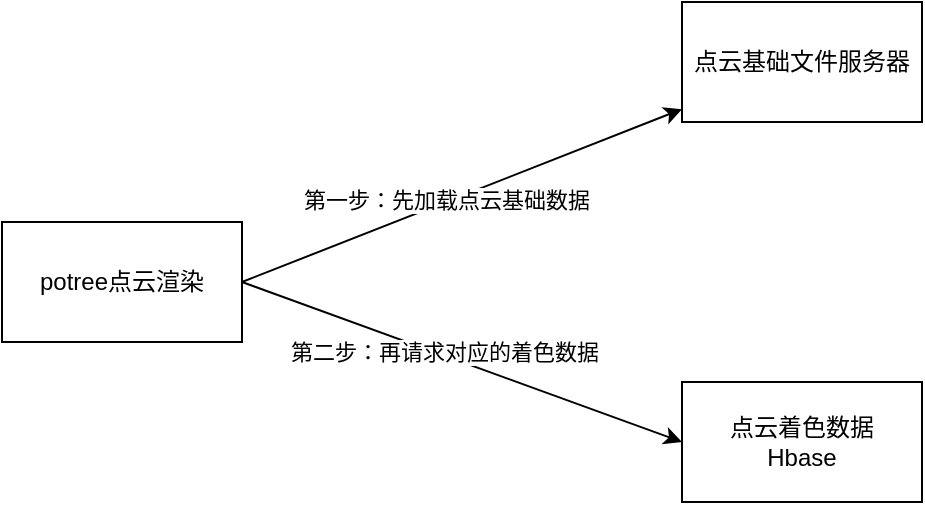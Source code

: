 <mxfile version="21.3.3" type="github">
  <diagram name="第 1 页" id="F1Z5Uu-Zv3KGeX4mfjju">
    <mxGraphModel dx="1434" dy="714" grid="1" gridSize="10" guides="1" tooltips="1" connect="1" arrows="1" fold="1" page="1" pageScale="1" pageWidth="827" pageHeight="1169" math="0" shadow="0">
      <root>
        <mxCell id="0" />
        <mxCell id="1" parent="0" />
        <mxCell id="UqJceNbmgoIil49mMTQ1-4" style="rounded=0;orthogonalLoop=1;jettySize=auto;html=1;exitX=1;exitY=0.5;exitDx=0;exitDy=0;" edge="1" parent="1" source="UqJceNbmgoIil49mMTQ1-1" target="UqJceNbmgoIil49mMTQ1-2">
          <mxGeometry relative="1" as="geometry" />
        </mxCell>
        <mxCell id="UqJceNbmgoIil49mMTQ1-6" value="第一步：先加载点云基础数据" style="edgeLabel;html=1;align=center;verticalAlign=middle;resizable=0;points=[];" vertex="1" connectable="0" parent="UqJceNbmgoIil49mMTQ1-4">
          <mxGeometry x="-0.07" y="1" relative="1" as="geometry">
            <mxPoint as="offset" />
          </mxGeometry>
        </mxCell>
        <mxCell id="UqJceNbmgoIil49mMTQ1-5" style="rounded=0;orthogonalLoop=1;jettySize=auto;html=1;exitX=1;exitY=0.5;exitDx=0;exitDy=0;entryX=0;entryY=0.5;entryDx=0;entryDy=0;" edge="1" parent="1" source="UqJceNbmgoIil49mMTQ1-1" target="UqJceNbmgoIil49mMTQ1-3">
          <mxGeometry relative="1" as="geometry" />
        </mxCell>
        <mxCell id="UqJceNbmgoIil49mMTQ1-7" value="第二步：再请求对应的着色数据" style="edgeLabel;html=1;align=center;verticalAlign=middle;resizable=0;points=[];" vertex="1" connectable="0" parent="UqJceNbmgoIil49mMTQ1-5">
          <mxGeometry x="-0.087" y="2" relative="1" as="geometry">
            <mxPoint as="offset" />
          </mxGeometry>
        </mxCell>
        <mxCell id="UqJceNbmgoIil49mMTQ1-1" value="potree点云渲染" style="rounded=0;whiteSpace=wrap;html=1;" vertex="1" parent="1">
          <mxGeometry x="50" y="230" width="120" height="60" as="geometry" />
        </mxCell>
        <mxCell id="UqJceNbmgoIil49mMTQ1-2" value="点云基础文件服务器" style="rounded=0;whiteSpace=wrap;html=1;" vertex="1" parent="1">
          <mxGeometry x="390" y="120" width="120" height="60" as="geometry" />
        </mxCell>
        <mxCell id="UqJceNbmgoIil49mMTQ1-3" value="点云着色数据&lt;br&gt;Hbase" style="rounded=0;whiteSpace=wrap;html=1;" vertex="1" parent="1">
          <mxGeometry x="390" y="310" width="120" height="60" as="geometry" />
        </mxCell>
      </root>
    </mxGraphModel>
  </diagram>
</mxfile>
